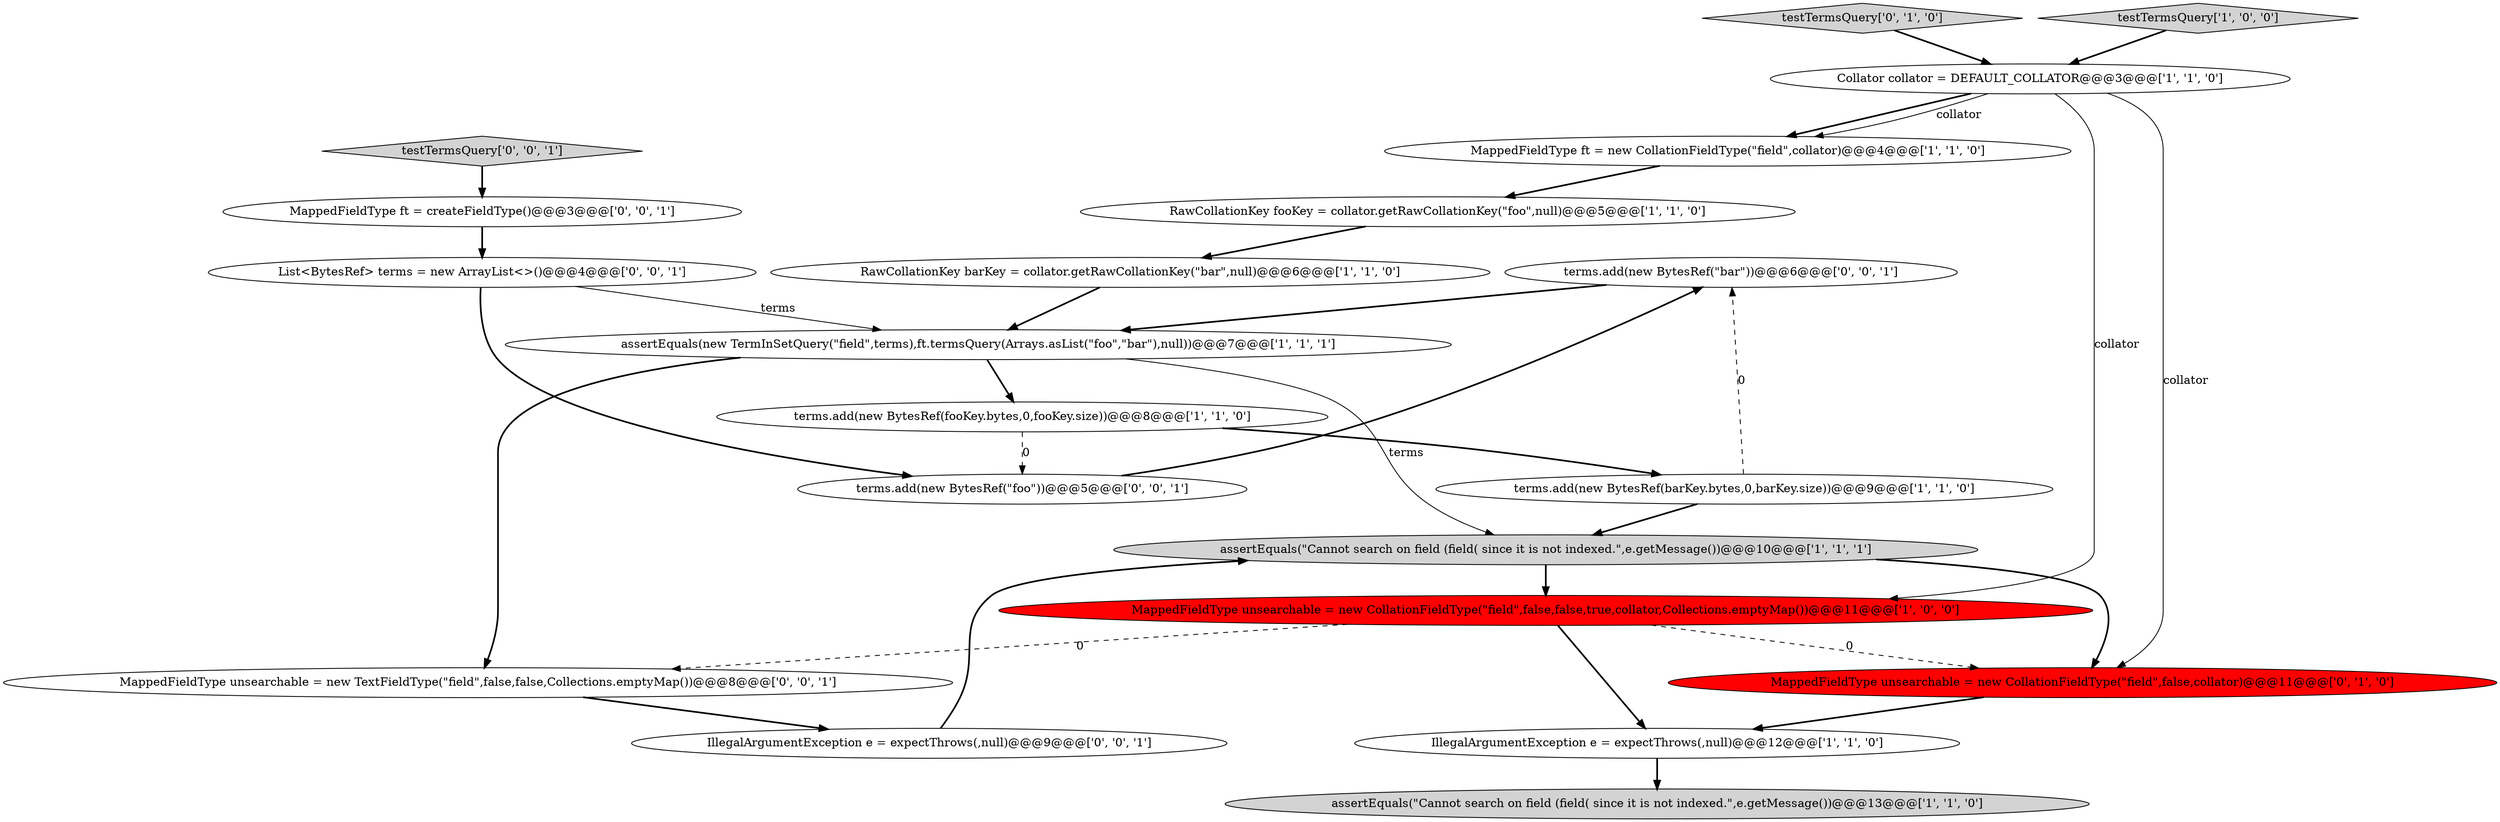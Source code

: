 digraph {
17 [style = filled, label = "terms.add(new BytesRef(\"bar\"))@@@6@@@['0', '0', '1']", fillcolor = white, shape = ellipse image = "AAA0AAABBB3BBB"];
14 [style = filled, label = "IllegalArgumentException e = expectThrows(,null)@@@9@@@['0', '0', '1']", fillcolor = white, shape = ellipse image = "AAA0AAABBB3BBB"];
9 [style = filled, label = "MappedFieldType unsearchable = new CollationFieldType(\"field\",false,false,true,collator,Collections.emptyMap())@@@11@@@['1', '0', '0']", fillcolor = red, shape = ellipse image = "AAA1AAABBB1BBB"];
15 [style = filled, label = "terms.add(new BytesRef(\"foo\"))@@@5@@@['0', '0', '1']", fillcolor = white, shape = ellipse image = "AAA0AAABBB3BBB"];
16 [style = filled, label = "testTermsQuery['0', '0', '1']", fillcolor = lightgray, shape = diamond image = "AAA0AAABBB3BBB"];
8 [style = filled, label = "MappedFieldType ft = new CollationFieldType(\"field\",collator)@@@4@@@['1', '1', '0']", fillcolor = white, shape = ellipse image = "AAA0AAABBB1BBB"];
0 [style = filled, label = "IllegalArgumentException e = expectThrows(,null)@@@12@@@['1', '1', '0']", fillcolor = white, shape = ellipse image = "AAA0AAABBB1BBB"];
3 [style = filled, label = "assertEquals(\"Cannot search on field (field( since it is not indexed.\",e.getMessage())@@@10@@@['1', '1', '1']", fillcolor = lightgray, shape = ellipse image = "AAA0AAABBB1BBB"];
20 [style = filled, label = "MappedFieldType unsearchable = new TextFieldType(\"field\",false,false,Collections.emptyMap())@@@8@@@['0', '0', '1']", fillcolor = white, shape = ellipse image = "AAA0AAABBB3BBB"];
13 [style = filled, label = "testTermsQuery['0', '1', '0']", fillcolor = lightgray, shape = diamond image = "AAA0AAABBB2BBB"];
6 [style = filled, label = "assertEquals(new TermInSetQuery(\"field\",terms),ft.termsQuery(Arrays.asList(\"foo\",\"bar\"),null))@@@7@@@['1', '1', '1']", fillcolor = white, shape = ellipse image = "AAA0AAABBB1BBB"];
12 [style = filled, label = "MappedFieldType unsearchable = new CollationFieldType(\"field\",false,collator)@@@11@@@['0', '1', '0']", fillcolor = red, shape = ellipse image = "AAA1AAABBB2BBB"];
10 [style = filled, label = "terms.add(new BytesRef(fooKey.bytes,0,fooKey.size))@@@8@@@['1', '1', '0']", fillcolor = white, shape = ellipse image = "AAA0AAABBB1BBB"];
2 [style = filled, label = "assertEquals(\"Cannot search on field (field( since it is not indexed.\",e.getMessage())@@@13@@@['1', '1', '0']", fillcolor = lightgray, shape = ellipse image = "AAA0AAABBB1BBB"];
4 [style = filled, label = "RawCollationKey barKey = collator.getRawCollationKey(\"bar\",null)@@@6@@@['1', '1', '0']", fillcolor = white, shape = ellipse image = "AAA0AAABBB1BBB"];
1 [style = filled, label = "RawCollationKey fooKey = collator.getRawCollationKey(\"foo\",null)@@@5@@@['1', '1', '0']", fillcolor = white, shape = ellipse image = "AAA0AAABBB1BBB"];
11 [style = filled, label = "testTermsQuery['1', '0', '0']", fillcolor = lightgray, shape = diamond image = "AAA0AAABBB1BBB"];
18 [style = filled, label = "MappedFieldType ft = createFieldType()@@@3@@@['0', '0', '1']", fillcolor = white, shape = ellipse image = "AAA0AAABBB3BBB"];
5 [style = filled, label = "Collator collator = DEFAULT_COLLATOR@@@3@@@['1', '1', '0']", fillcolor = white, shape = ellipse image = "AAA0AAABBB1BBB"];
19 [style = filled, label = "List<BytesRef> terms = new ArrayList<>()@@@4@@@['0', '0', '1']", fillcolor = white, shape = ellipse image = "AAA0AAABBB3BBB"];
7 [style = filled, label = "terms.add(new BytesRef(barKey.bytes,0,barKey.size))@@@9@@@['1', '1', '0']", fillcolor = white, shape = ellipse image = "AAA0AAABBB1BBB"];
10->15 [style = dashed, label="0"];
14->3 [style = bold, label=""];
9->20 [style = dashed, label="0"];
5->8 [style = bold, label=""];
1->4 [style = bold, label=""];
16->18 [style = bold, label=""];
9->0 [style = bold, label=""];
17->6 [style = bold, label=""];
4->6 [style = bold, label=""];
7->17 [style = dashed, label="0"];
0->2 [style = bold, label=""];
18->19 [style = bold, label=""];
20->14 [style = bold, label=""];
3->12 [style = bold, label=""];
12->0 [style = bold, label=""];
10->7 [style = bold, label=""];
7->3 [style = bold, label=""];
3->9 [style = bold, label=""];
8->1 [style = bold, label=""];
6->20 [style = bold, label=""];
11->5 [style = bold, label=""];
15->17 [style = bold, label=""];
5->9 [style = solid, label="collator"];
6->10 [style = bold, label=""];
13->5 [style = bold, label=""];
19->6 [style = solid, label="terms"];
9->12 [style = dashed, label="0"];
19->15 [style = bold, label=""];
5->12 [style = solid, label="collator"];
5->8 [style = solid, label="collator"];
6->3 [style = solid, label="terms"];
}
